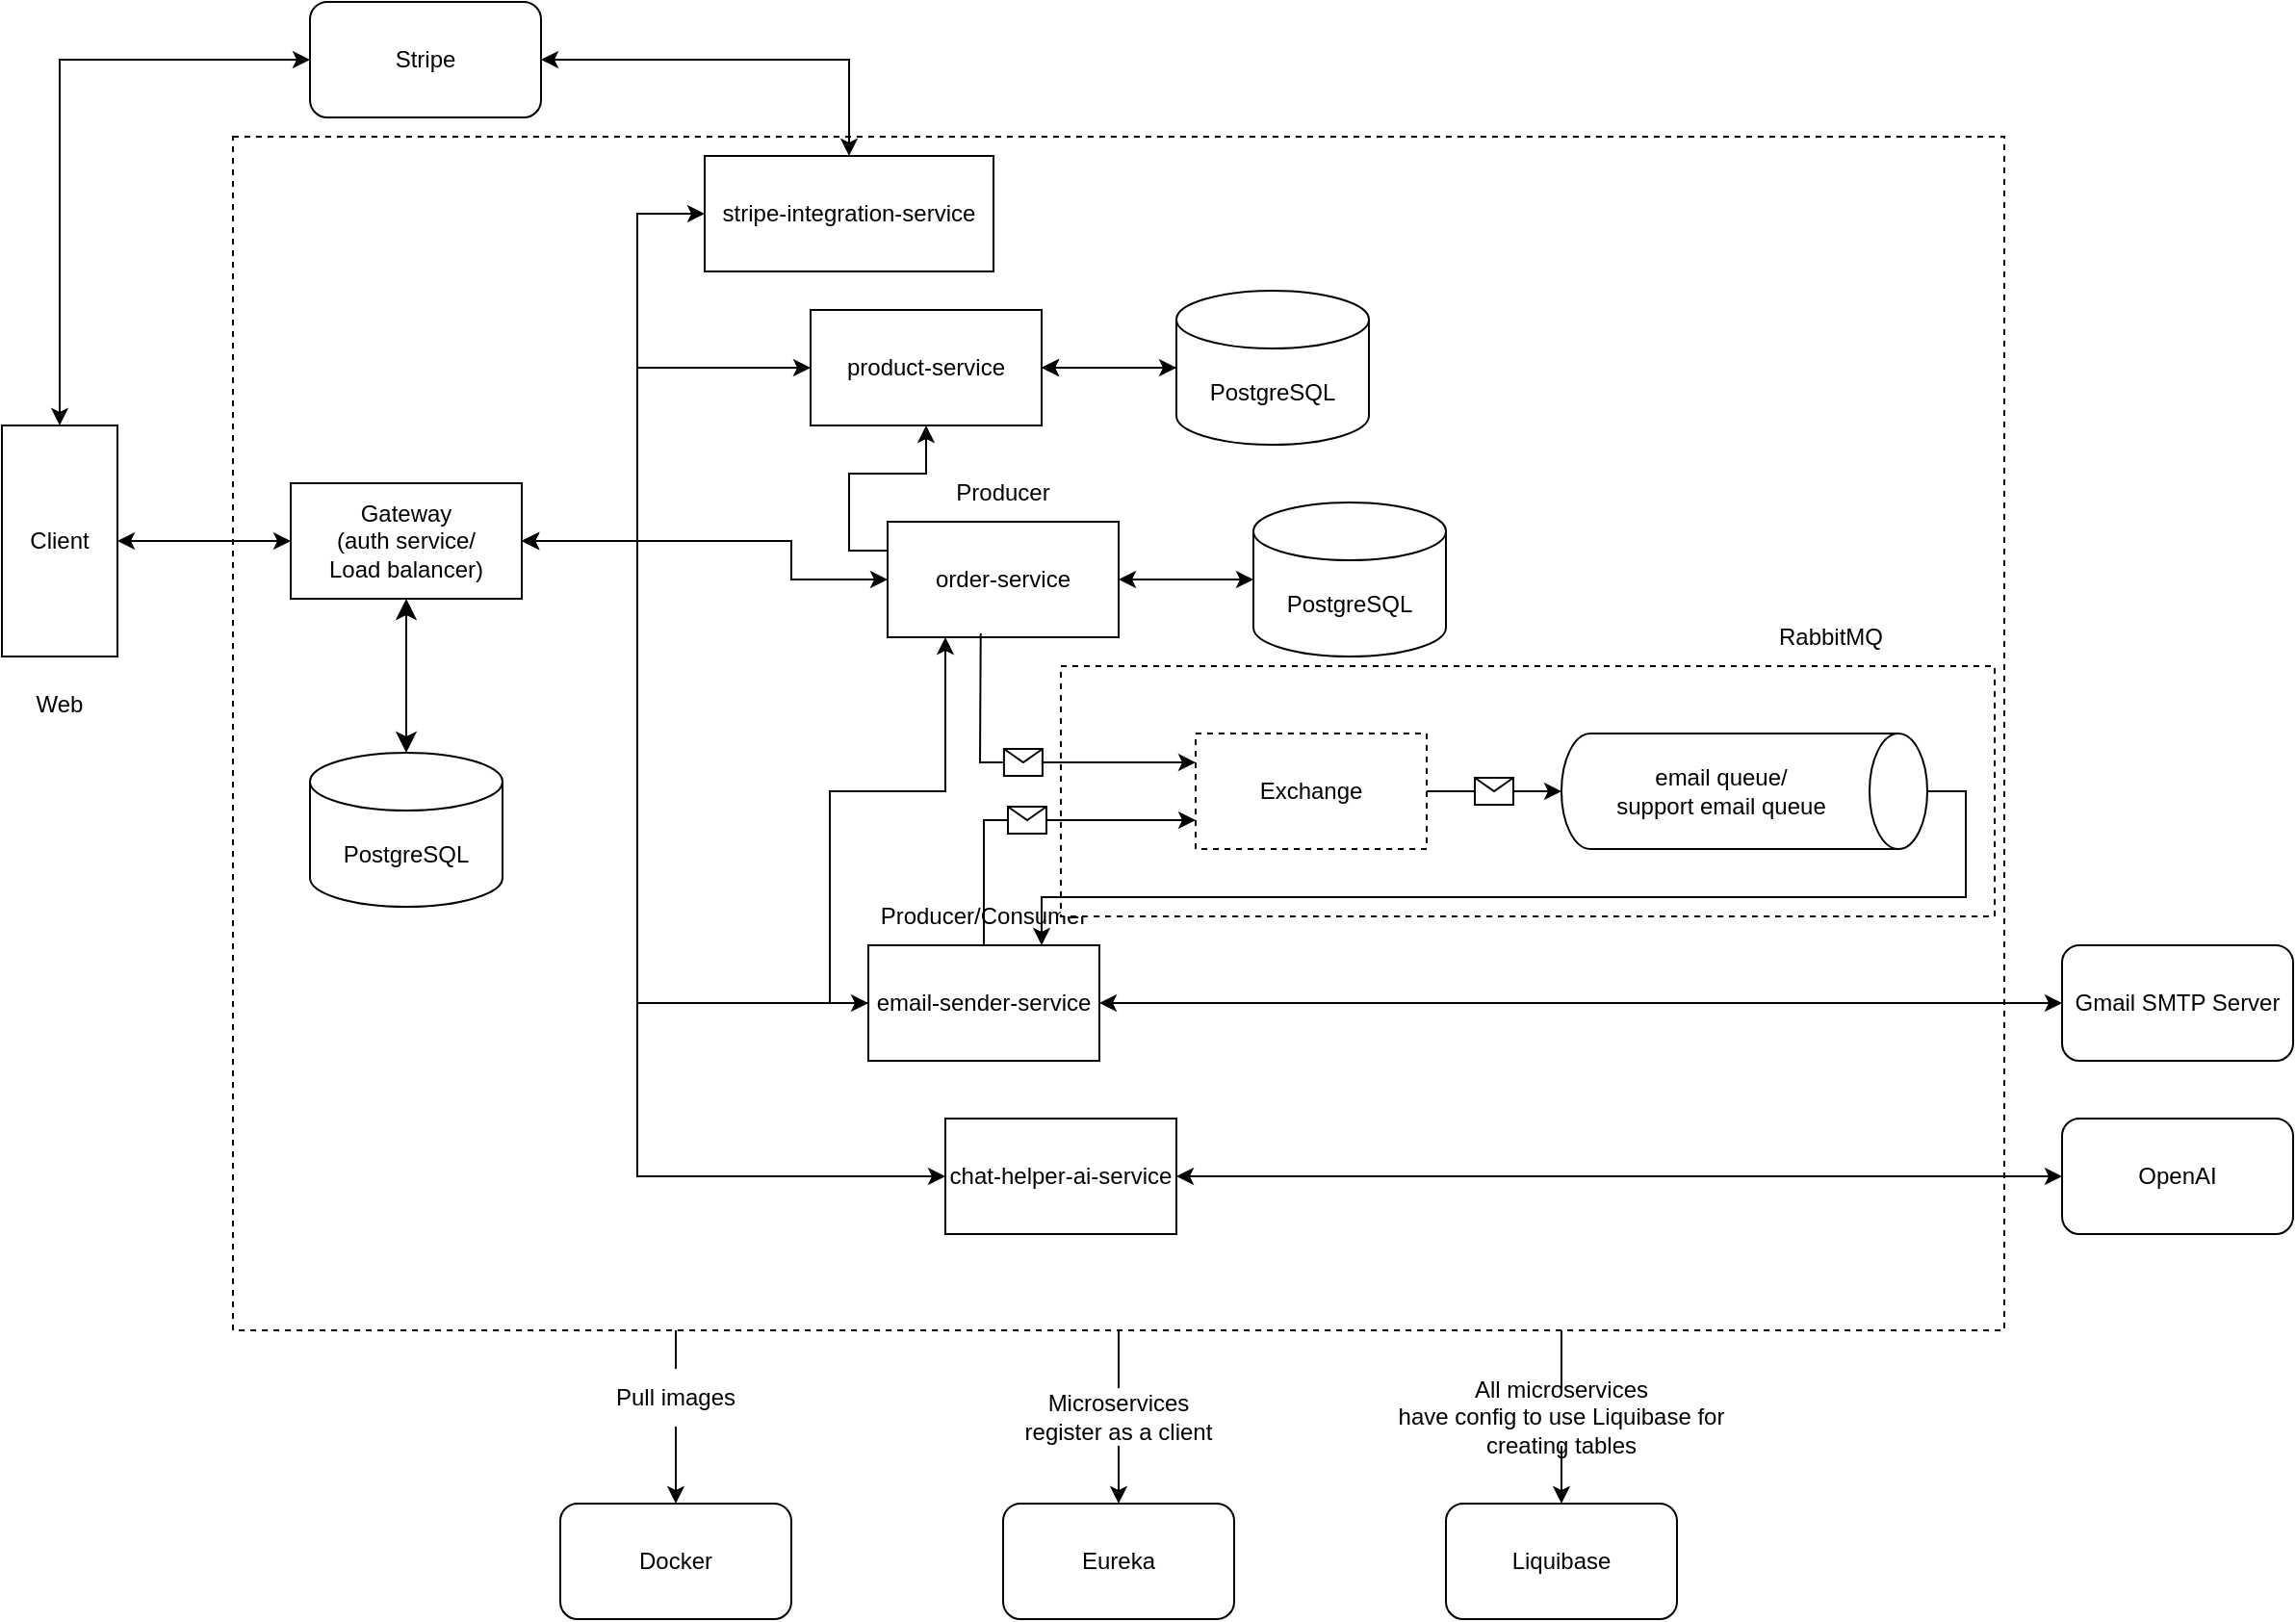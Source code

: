 <mxfile version="25.0.1">
  <diagram name="Page-1" id="kQBzaodqaJ9E-SWgRlj7">
    <mxGraphModel dx="1313" dy="1753" grid="1" gridSize="10" guides="1" tooltips="1" connect="1" arrows="1" fold="1" page="1" pageScale="1" pageWidth="850" pageHeight="1100" math="0" shadow="0">
      <root>
        <mxCell id="0" />
        <mxCell id="1" parent="0" />
        <mxCell id="FqkiBXT_R5Rt5hYmCcu6-74" style="edgeStyle=orthogonalEdgeStyle;rounded=0;orthogonalLoop=1;jettySize=auto;html=1;exitX=0.5;exitY=1;exitDx=0;exitDy=0;entryX=0.5;entryY=0;entryDx=0;entryDy=0;" edge="1" parent="1" source="FqkiBXT_R5Rt5hYmCcu6-72" target="FqkiBXT_R5Rt5hYmCcu6-33">
          <mxGeometry relative="1" as="geometry">
            <Array as="points">
              <mxPoint x="420" y="750" />
              <mxPoint x="420" y="750" />
            </Array>
          </mxGeometry>
        </mxCell>
        <mxCell id="FqkiBXT_R5Rt5hYmCcu6-76" style="edgeStyle=orthogonalEdgeStyle;rounded=0;orthogonalLoop=1;jettySize=auto;html=1;exitX=0.5;exitY=1;exitDx=0;exitDy=0;entryX=0.5;entryY=0;entryDx=0;entryDy=0;" edge="1" parent="1" source="FqkiBXT_R5Rt5hYmCcu6-64" target="FqkiBXT_R5Rt5hYmCcu6-7">
          <mxGeometry relative="1" as="geometry" />
        </mxCell>
        <mxCell id="FqkiBXT_R5Rt5hYmCcu6-78" style="edgeStyle=orthogonalEdgeStyle;rounded=0;orthogonalLoop=1;jettySize=auto;html=1;exitX=0.5;exitY=1;exitDx=0;exitDy=0;entryX=0.5;entryY=0;entryDx=0;entryDy=0;" edge="1" parent="1" source="FqkiBXT_R5Rt5hYmCcu6-73" target="FqkiBXT_R5Rt5hYmCcu6-34">
          <mxGeometry relative="1" as="geometry" />
        </mxCell>
        <mxCell id="FqkiBXT_R5Rt5hYmCcu6-60" value="" style="rounded=0;whiteSpace=wrap;html=1;dashed=1;" vertex="1" parent="1">
          <mxGeometry x="190" y="40" width="920" height="620" as="geometry" />
        </mxCell>
        <mxCell id="FqkiBXT_R5Rt5hYmCcu6-1" value="Client" style="rounded=0;whiteSpace=wrap;html=1;direction=south;" vertex="1" parent="1">
          <mxGeometry x="70" y="190" width="60" height="120" as="geometry" />
        </mxCell>
        <mxCell id="FqkiBXT_R5Rt5hYmCcu6-2" value="Web" style="text;html=1;align=center;verticalAlign=middle;whiteSpace=wrap;rounded=0;" vertex="1" parent="1">
          <mxGeometry x="70" y="320" width="60" height="30" as="geometry" />
        </mxCell>
        <mxCell id="FqkiBXT_R5Rt5hYmCcu6-44" style="edgeStyle=orthogonalEdgeStyle;rounded=0;orthogonalLoop=1;jettySize=auto;html=1;exitX=1;exitY=0.5;exitDx=0;exitDy=0;entryX=0;entryY=0.5;entryDx=0;entryDy=0;startArrow=classic;startFill=1;" edge="1" parent="1" source="FqkiBXT_R5Rt5hYmCcu6-6" target="FqkiBXT_R5Rt5hYmCcu6-15">
          <mxGeometry relative="1" as="geometry">
            <Array as="points">
              <mxPoint x="400" y="250" />
              <mxPoint x="400" y="80" />
            </Array>
          </mxGeometry>
        </mxCell>
        <mxCell id="FqkiBXT_R5Rt5hYmCcu6-51" style="edgeStyle=orthogonalEdgeStyle;rounded=0;orthogonalLoop=1;jettySize=auto;html=1;exitX=1;exitY=0.5;exitDx=0;exitDy=0;entryX=0;entryY=0.5;entryDx=0;entryDy=0;" edge="1" parent="1" source="FqkiBXT_R5Rt5hYmCcu6-6" target="FqkiBXT_R5Rt5hYmCcu6-12">
          <mxGeometry relative="1" as="geometry">
            <Array as="points">
              <mxPoint x="480" y="250" />
              <mxPoint x="480" y="270" />
            </Array>
          </mxGeometry>
        </mxCell>
        <mxCell id="FqkiBXT_R5Rt5hYmCcu6-52" style="edgeStyle=orthogonalEdgeStyle;rounded=0;orthogonalLoop=1;jettySize=auto;html=1;exitX=1;exitY=0.5;exitDx=0;exitDy=0;entryX=0;entryY=0.5;entryDx=0;entryDy=0;" edge="1" parent="1" source="FqkiBXT_R5Rt5hYmCcu6-6" target="FqkiBXT_R5Rt5hYmCcu6-22">
          <mxGeometry relative="1" as="geometry">
            <Array as="points">
              <mxPoint x="400" y="250" />
              <mxPoint x="400" y="490" />
            </Array>
          </mxGeometry>
        </mxCell>
        <mxCell id="FqkiBXT_R5Rt5hYmCcu6-6" value="Gateway&lt;div&gt;(auth service/&lt;br&gt;Load balancer)&lt;/div&gt;" style="rounded=0;whiteSpace=wrap;html=1;" vertex="1" parent="1">
          <mxGeometry x="220" y="220" width="120" height="60" as="geometry" />
        </mxCell>
        <mxCell id="FqkiBXT_R5Rt5hYmCcu6-7" value="Eureka" style="rounded=1;whiteSpace=wrap;html=1;" vertex="1" parent="1">
          <mxGeometry x="590" y="750" width="120" height="60" as="geometry" />
        </mxCell>
        <mxCell id="FqkiBXT_R5Rt5hYmCcu6-9" value="product-service" style="rounded=0;whiteSpace=wrap;html=1;" vertex="1" parent="1">
          <mxGeometry x="490" y="130" width="120" height="60" as="geometry" />
        </mxCell>
        <mxCell id="FqkiBXT_R5Rt5hYmCcu6-47" value="" style="edgeStyle=orthogonalEdgeStyle;rounded=0;orthogonalLoop=1;jettySize=auto;html=1;" edge="1" parent="1" source="FqkiBXT_R5Rt5hYmCcu6-10" target="FqkiBXT_R5Rt5hYmCcu6-9">
          <mxGeometry relative="1" as="geometry" />
        </mxCell>
        <mxCell id="FqkiBXT_R5Rt5hYmCcu6-10" value="PostgreSQL" style="shape=cylinder3;whiteSpace=wrap;html=1;boundedLbl=1;backgroundOutline=1;size=15;" vertex="1" parent="1">
          <mxGeometry x="680" y="120" width="100" height="80" as="geometry" />
        </mxCell>
        <mxCell id="FqkiBXT_R5Rt5hYmCcu6-11" style="edgeStyle=orthogonalEdgeStyle;rounded=0;orthogonalLoop=1;jettySize=auto;html=1;exitX=1;exitY=0.5;exitDx=0;exitDy=0;entryX=0;entryY=0.5;entryDx=0;entryDy=0;entryPerimeter=0;startArrow=classic;startFill=1;" edge="1" parent="1" source="FqkiBXT_R5Rt5hYmCcu6-9" target="FqkiBXT_R5Rt5hYmCcu6-10">
          <mxGeometry relative="1" as="geometry" />
        </mxCell>
        <mxCell id="FqkiBXT_R5Rt5hYmCcu6-59" style="edgeStyle=orthogonalEdgeStyle;rounded=0;orthogonalLoop=1;jettySize=auto;html=1;exitX=0;exitY=0.25;exitDx=0;exitDy=0;entryX=0.5;entryY=1;entryDx=0;entryDy=0;" edge="1" parent="1" source="FqkiBXT_R5Rt5hYmCcu6-12" target="FqkiBXT_R5Rt5hYmCcu6-9">
          <mxGeometry relative="1" as="geometry" />
        </mxCell>
        <mxCell id="FqkiBXT_R5Rt5hYmCcu6-12" value="order-service" style="rounded=0;whiteSpace=wrap;html=1;" vertex="1" parent="1">
          <mxGeometry x="530" y="240" width="120" height="60" as="geometry" />
        </mxCell>
        <mxCell id="FqkiBXT_R5Rt5hYmCcu6-13" value="PostgreSQL" style="shape=cylinder3;whiteSpace=wrap;html=1;boundedLbl=1;backgroundOutline=1;size=15;" vertex="1" parent="1">
          <mxGeometry x="720" y="230" width="100" height="80" as="geometry" />
        </mxCell>
        <mxCell id="FqkiBXT_R5Rt5hYmCcu6-14" style="edgeStyle=orthogonalEdgeStyle;rounded=0;orthogonalLoop=1;jettySize=auto;html=1;exitX=1;exitY=0.5;exitDx=0;exitDy=0;entryX=0;entryY=0.5;entryDx=0;entryDy=0;entryPerimeter=0;startArrow=classic;startFill=1;" edge="1" parent="1" source="FqkiBXT_R5Rt5hYmCcu6-12" target="FqkiBXT_R5Rt5hYmCcu6-13">
          <mxGeometry relative="1" as="geometry" />
        </mxCell>
        <mxCell id="FqkiBXT_R5Rt5hYmCcu6-15" value="stripe-integration-service" style="rounded=0;whiteSpace=wrap;html=1;" vertex="1" parent="1">
          <mxGeometry x="435" y="50" width="150" height="60" as="geometry" />
        </mxCell>
        <mxCell id="FqkiBXT_R5Rt5hYmCcu6-20" value="Stripe" style="rounded=1;whiteSpace=wrap;html=1;" vertex="1" parent="1">
          <mxGeometry x="230" y="-30" width="120" height="60" as="geometry" />
        </mxCell>
        <mxCell id="FqkiBXT_R5Rt5hYmCcu6-58" style="edgeStyle=orthogonalEdgeStyle;rounded=0;orthogonalLoop=1;jettySize=auto;html=1;exitX=0;exitY=0.5;exitDx=0;exitDy=0;entryX=0.25;entryY=1;entryDx=0;entryDy=0;" edge="1" parent="1" source="FqkiBXT_R5Rt5hYmCcu6-22" target="FqkiBXT_R5Rt5hYmCcu6-12">
          <mxGeometry relative="1" as="geometry" />
        </mxCell>
        <mxCell id="FqkiBXT_R5Rt5hYmCcu6-22" value="email-sender-service" style="rounded=0;whiteSpace=wrap;html=1;" vertex="1" parent="1">
          <mxGeometry x="520" y="460" width="120" height="60" as="geometry" />
        </mxCell>
        <mxCell id="FqkiBXT_R5Rt5hYmCcu6-25" value="Gmail SMTP Server" style="rounded=1;whiteSpace=wrap;html=1;" vertex="1" parent="1">
          <mxGeometry x="1140" y="460" width="120" height="60" as="geometry" />
        </mxCell>
        <mxCell id="FqkiBXT_R5Rt5hYmCcu6-26" value="" style="endArrow=classic;html=1;rounded=0;exitX=1;exitY=0.5;exitDx=0;exitDy=0;entryX=0;entryY=0.5;entryDx=0;entryDy=0;startArrow=classic;startFill=1;" edge="1" parent="1" source="FqkiBXT_R5Rt5hYmCcu6-22" target="FqkiBXT_R5Rt5hYmCcu6-25">
          <mxGeometry width="50" height="50" relative="1" as="geometry">
            <mxPoint x="650" y="300" as="sourcePoint" />
            <mxPoint x="700" y="250" as="targetPoint" />
          </mxGeometry>
        </mxCell>
        <mxCell id="FqkiBXT_R5Rt5hYmCcu6-27" value="chat-helper-ai&lt;span style=&quot;background-color: initial;&quot;&gt;-service&lt;/span&gt;" style="rounded=0;whiteSpace=wrap;html=1;" vertex="1" parent="1">
          <mxGeometry x="560" y="550" width="120" height="60" as="geometry" />
        </mxCell>
        <mxCell id="FqkiBXT_R5Rt5hYmCcu6-28" style="edgeStyle=orthogonalEdgeStyle;rounded=0;orthogonalLoop=1;jettySize=auto;html=1;exitX=1;exitY=0.5;exitDx=0;exitDy=0;entryX=0;entryY=0.5;entryDx=0;entryDy=0;startArrow=classic;startFill=1;" edge="1" parent="1" source="FqkiBXT_R5Rt5hYmCcu6-6" target="FqkiBXT_R5Rt5hYmCcu6-27">
          <mxGeometry relative="1" as="geometry">
            <mxPoint x="350" y="260" as="sourcePoint" />
            <mxPoint x="460" y="520" as="targetPoint" />
            <Array as="points">
              <mxPoint x="400" y="250" />
              <mxPoint x="400" y="580" />
            </Array>
          </mxGeometry>
        </mxCell>
        <mxCell id="FqkiBXT_R5Rt5hYmCcu6-29" value="OpenAI" style="rounded=1;whiteSpace=wrap;html=1;" vertex="1" parent="1">
          <mxGeometry x="1140" y="550" width="120" height="60" as="geometry" />
        </mxCell>
        <mxCell id="FqkiBXT_R5Rt5hYmCcu6-30" value="" style="endArrow=classic;html=1;rounded=0;exitX=1;exitY=0.5;exitDx=0;exitDy=0;entryX=0;entryY=0.5;entryDx=0;entryDy=0;startArrow=classic;startFill=1;" edge="1" parent="1" source="FqkiBXT_R5Rt5hYmCcu6-27" target="FqkiBXT_R5Rt5hYmCcu6-29">
          <mxGeometry width="50" height="50" relative="1" as="geometry">
            <mxPoint x="590" y="490" as="sourcePoint" />
            <mxPoint x="650" y="490" as="targetPoint" />
          </mxGeometry>
        </mxCell>
        <mxCell id="FqkiBXT_R5Rt5hYmCcu6-33" value="Docker" style="rounded=1;whiteSpace=wrap;html=1;" vertex="1" parent="1">
          <mxGeometry x="360" y="750" width="120" height="60" as="geometry" />
        </mxCell>
        <mxCell id="FqkiBXT_R5Rt5hYmCcu6-34" value="Liquibase" style="rounded=1;whiteSpace=wrap;html=1;" vertex="1" parent="1">
          <mxGeometry x="820" y="750" width="120" height="60" as="geometry" />
        </mxCell>
        <mxCell id="FqkiBXT_R5Rt5hYmCcu6-35" value="PostgreSQL" style="shape=cylinder3;whiteSpace=wrap;html=1;boundedLbl=1;backgroundOutline=1;size=15;" vertex="1" parent="1">
          <mxGeometry x="230" y="360" width="100" height="80" as="geometry" />
        </mxCell>
        <mxCell id="FqkiBXT_R5Rt5hYmCcu6-36" value="" style="endArrow=classic;html=1;rounded=0;fontSize=12;startSize=8;endSize=8;curved=1;exitX=0.5;exitY=1;exitDx=0;exitDy=0;entryX=0.5;entryY=0;entryDx=0;entryDy=0;entryPerimeter=0;startArrow=classic;startFill=1;" edge="1" parent="1" source="FqkiBXT_R5Rt5hYmCcu6-6" target="FqkiBXT_R5Rt5hYmCcu6-35">
          <mxGeometry width="50" height="50" relative="1" as="geometry">
            <mxPoint x="530" y="290" as="sourcePoint" />
            <mxPoint x="580" y="240" as="targetPoint" />
          </mxGeometry>
        </mxCell>
        <mxCell id="FqkiBXT_R5Rt5hYmCcu6-38" value="" style="endArrow=classic;html=1;rounded=0;entryX=0;entryY=0.5;entryDx=0;entryDy=0;exitX=0.5;exitY=0;exitDx=0;exitDy=0;startArrow=classic;startFill=1;" edge="1" parent="1" source="FqkiBXT_R5Rt5hYmCcu6-1" target="FqkiBXT_R5Rt5hYmCcu6-6">
          <mxGeometry width="50" height="50" relative="1" as="geometry">
            <mxPoint x="650" y="555" as="sourcePoint" />
            <mxPoint x="590" y="555" as="targetPoint" />
          </mxGeometry>
        </mxCell>
        <mxCell id="FqkiBXT_R5Rt5hYmCcu6-39" style="edgeStyle=orthogonalEdgeStyle;rounded=0;orthogonalLoop=1;jettySize=auto;html=1;exitX=1;exitY=0.5;exitDx=0;exitDy=0;entryX=0.5;entryY=0;entryDx=0;entryDy=0;startArrow=classic;startFill=1;" edge="1" parent="1" source="FqkiBXT_R5Rt5hYmCcu6-20" target="FqkiBXT_R5Rt5hYmCcu6-15">
          <mxGeometry relative="1" as="geometry">
            <mxPoint x="580" y="210" as="sourcePoint" />
            <mxPoint x="650" y="210" as="targetPoint" />
          </mxGeometry>
        </mxCell>
        <mxCell id="FqkiBXT_R5Rt5hYmCcu6-42" style="edgeStyle=orthogonalEdgeStyle;rounded=0;orthogonalLoop=1;jettySize=auto;html=1;exitX=0;exitY=0.5;exitDx=0;exitDy=0;entryX=0;entryY=0.5;entryDx=0;entryDy=0;startArrow=classic;startFill=1;" edge="1" parent="1" source="FqkiBXT_R5Rt5hYmCcu6-1" target="FqkiBXT_R5Rt5hYmCcu6-20">
          <mxGeometry relative="1" as="geometry">
            <mxPoint x="380" y="25" as="sourcePoint" />
            <mxPoint x="578" y="100" as="targetPoint" />
          </mxGeometry>
        </mxCell>
        <mxCell id="FqkiBXT_R5Rt5hYmCcu6-46" style="edgeStyle=orthogonalEdgeStyle;rounded=0;orthogonalLoop=1;jettySize=auto;html=1;exitX=1;exitY=0.5;exitDx=0;exitDy=0;entryX=0;entryY=0.5;entryDx=0;entryDy=0;startArrow=classic;startFill=1;" edge="1" parent="1" source="FqkiBXT_R5Rt5hYmCcu6-6" target="FqkiBXT_R5Rt5hYmCcu6-9">
          <mxGeometry relative="1" as="geometry">
            <mxPoint x="350" y="260" as="sourcePoint" />
            <mxPoint x="445" y="90" as="targetPoint" />
            <Array as="points">
              <mxPoint x="400" y="250" />
              <mxPoint x="400" y="160" />
            </Array>
          </mxGeometry>
        </mxCell>
        <mxCell id="FqkiBXT_R5Rt5hYmCcu6-48" value="Produc&lt;span style=&quot;background-color: initial;&quot;&gt;er&lt;/span&gt;" style="text;html=1;align=center;verticalAlign=middle;whiteSpace=wrap;rounded=0;" vertex="1" parent="1">
          <mxGeometry x="560" y="210" width="60" height="30" as="geometry" />
        </mxCell>
        <mxCell id="FqkiBXT_R5Rt5hYmCcu6-49" value="Produc&lt;span style=&quot;background-color: initial;&quot;&gt;er/Consumer&lt;/span&gt;" style="text;html=1;align=center;verticalAlign=middle;whiteSpace=wrap;rounded=0;" vertex="1" parent="1">
          <mxGeometry x="550" y="430" width="60" height="30" as="geometry" />
        </mxCell>
        <mxCell id="FqkiBXT_R5Rt5hYmCcu6-61" value="" style="rounded=0;whiteSpace=wrap;html=1;dashed=1;" vertex="1" parent="1">
          <mxGeometry x="620" y="315" width="485" height="130" as="geometry" />
        </mxCell>
        <mxCell id="FqkiBXT_R5Rt5hYmCcu6-50" value="Exchange" style="rounded=0;whiteSpace=wrap;html=1;dashed=1;" vertex="1" parent="1">
          <mxGeometry x="690" y="350" width="120" height="60" as="geometry" />
        </mxCell>
        <mxCell id="FqkiBXT_R5Rt5hYmCcu6-55" value="email queue/&lt;br&gt;support email queue" style="shape=cylinder3;whiteSpace=wrap;html=1;boundedLbl=1;backgroundOutline=1;size=15;direction=south;" vertex="1" parent="1">
          <mxGeometry x="880" y="350" width="190" height="60" as="geometry" />
        </mxCell>
        <mxCell id="FqkiBXT_R5Rt5hYmCcu6-57" style="edgeStyle=orthogonalEdgeStyle;rounded=0;orthogonalLoop=1;jettySize=auto;html=1;exitX=0.5;exitY=0;exitDx=0;exitDy=0;exitPerimeter=0;entryX=0.75;entryY=0;entryDx=0;entryDy=0;" edge="1" parent="1" source="FqkiBXT_R5Rt5hYmCcu6-55" target="FqkiBXT_R5Rt5hYmCcu6-22">
          <mxGeometry relative="1" as="geometry" />
        </mxCell>
        <mxCell id="FqkiBXT_R5Rt5hYmCcu6-63" value="RabbitMQ" style="text;html=1;align=center;verticalAlign=middle;whiteSpace=wrap;rounded=0;" vertex="1" parent="1">
          <mxGeometry x="990" y="285" width="60" height="30" as="geometry" />
        </mxCell>
        <mxCell id="FqkiBXT_R5Rt5hYmCcu6-65" value="" style="endArrow=classic;html=1;rounded=0;exitX=0.5;exitY=1;exitDx=0;exitDy=0;entryX=0;entryY=0.75;entryDx=0;entryDy=0;" edge="1" parent="1" source="FqkiBXT_R5Rt5hYmCcu6-49" target="FqkiBXT_R5Rt5hYmCcu6-50">
          <mxGeometry relative="1" as="geometry">
            <mxPoint x="620" y="390" as="sourcePoint" />
            <mxPoint x="720" y="390" as="targetPoint" />
            <Array as="points">
              <mxPoint x="580" y="395" />
              <mxPoint x="650" y="395" />
            </Array>
          </mxGeometry>
        </mxCell>
        <mxCell id="FqkiBXT_R5Rt5hYmCcu6-66" value="" style="shape=message;html=1;outlineConnect=0;" vertex="1" parent="FqkiBXT_R5Rt5hYmCcu6-65">
          <mxGeometry width="20" height="14" relative="1" as="geometry">
            <mxPoint x="-10" y="-7" as="offset" />
          </mxGeometry>
        </mxCell>
        <mxCell id="FqkiBXT_R5Rt5hYmCcu6-68" value="" style="endArrow=classic;html=1;rounded=0;exitX=0.403;exitY=0.966;exitDx=0;exitDy=0;entryX=0;entryY=0.25;entryDx=0;entryDy=0;exitPerimeter=0;" edge="1" parent="1" source="FqkiBXT_R5Rt5hYmCcu6-12" target="FqkiBXT_R5Rt5hYmCcu6-50">
          <mxGeometry relative="1" as="geometry">
            <mxPoint x="590" y="470" as="sourcePoint" />
            <mxPoint x="700" y="405" as="targetPoint" />
            <Array as="points">
              <mxPoint x="578" y="365" />
            </Array>
          </mxGeometry>
        </mxCell>
        <mxCell id="FqkiBXT_R5Rt5hYmCcu6-69" value="" style="shape=message;html=1;outlineConnect=0;" vertex="1" parent="FqkiBXT_R5Rt5hYmCcu6-68">
          <mxGeometry width="20" height="14" relative="1" as="geometry">
            <mxPoint x="-10" y="-7" as="offset" />
          </mxGeometry>
        </mxCell>
        <mxCell id="FqkiBXT_R5Rt5hYmCcu6-70" value="" style="endArrow=classic;html=1;rounded=0;entryX=0.5;entryY=1;entryDx=0;entryDy=0;entryPerimeter=0;exitX=1;exitY=0.5;exitDx=0;exitDy=0;" edge="1" parent="1" source="FqkiBXT_R5Rt5hYmCcu6-50" target="FqkiBXT_R5Rt5hYmCcu6-55">
          <mxGeometry relative="1" as="geometry">
            <mxPoint x="620" y="390" as="sourcePoint" />
            <mxPoint x="720" y="390" as="targetPoint" />
          </mxGeometry>
        </mxCell>
        <mxCell id="FqkiBXT_R5Rt5hYmCcu6-71" value="" style="shape=message;html=1;outlineConnect=0;" vertex="1" parent="FqkiBXT_R5Rt5hYmCcu6-70">
          <mxGeometry width="20" height="14" relative="1" as="geometry">
            <mxPoint x="-10" y="-7" as="offset" />
          </mxGeometry>
        </mxCell>
        <mxCell id="FqkiBXT_R5Rt5hYmCcu6-75" value="" style="edgeStyle=orthogonalEdgeStyle;rounded=0;orthogonalLoop=1;jettySize=auto;html=1;exitX=0.25;exitY=1;exitDx=0;exitDy=0;entryX=0.5;entryY=0;entryDx=0;entryDy=0;endArrow=none;endFill=0;" edge="1" parent="1" source="FqkiBXT_R5Rt5hYmCcu6-60" target="FqkiBXT_R5Rt5hYmCcu6-72">
          <mxGeometry relative="1" as="geometry">
            <mxPoint x="420" y="660" as="sourcePoint" />
            <mxPoint x="440" y="720" as="targetPoint" />
          </mxGeometry>
        </mxCell>
        <mxCell id="FqkiBXT_R5Rt5hYmCcu6-72" value="Pull images" style="text;html=1;align=center;verticalAlign=middle;whiteSpace=wrap;rounded=0;" vertex="1" parent="1">
          <mxGeometry x="360" y="680" width="120" height="30" as="geometry" />
        </mxCell>
        <mxCell id="FqkiBXT_R5Rt5hYmCcu6-77" value="" style="edgeStyle=orthogonalEdgeStyle;rounded=0;orthogonalLoop=1;jettySize=auto;html=1;exitX=0.5;exitY=1;exitDx=0;exitDy=0;entryX=0.5;entryY=0;entryDx=0;entryDy=0;endArrow=none;endFill=0;" edge="1" parent="1" source="FqkiBXT_R5Rt5hYmCcu6-60" target="FqkiBXT_R5Rt5hYmCcu6-64">
          <mxGeometry relative="1" as="geometry">
            <mxPoint x="650" y="660" as="sourcePoint" />
            <mxPoint x="650" y="750" as="targetPoint" />
          </mxGeometry>
        </mxCell>
        <mxCell id="FqkiBXT_R5Rt5hYmCcu6-64" value="Microservices&lt;div&gt;register as a client&lt;/div&gt;" style="text;html=1;align=center;verticalAlign=middle;whiteSpace=wrap;rounded=0;" vertex="1" parent="1">
          <mxGeometry x="590" y="690" width="120" height="30" as="geometry" />
        </mxCell>
        <mxCell id="FqkiBXT_R5Rt5hYmCcu6-79" value="" style="edgeStyle=orthogonalEdgeStyle;rounded=0;orthogonalLoop=1;jettySize=auto;html=1;exitX=0.75;exitY=1;exitDx=0;exitDy=0;entryX=0.5;entryY=0;entryDx=0;entryDy=0;endArrow=none;endFill=0;" edge="1" parent="1" source="FqkiBXT_R5Rt5hYmCcu6-60" target="FqkiBXT_R5Rt5hYmCcu6-73">
          <mxGeometry relative="1" as="geometry">
            <mxPoint x="880" y="660" as="sourcePoint" />
            <mxPoint x="880" y="750" as="targetPoint" />
          </mxGeometry>
        </mxCell>
        <mxCell id="FqkiBXT_R5Rt5hYmCcu6-73" value="All microservices&lt;div&gt;have config to use&amp;nbsp;&lt;span style=&quot;background-color: initial;&quot;&gt;Liquibase for creating tables&lt;/span&gt;&lt;/div&gt;" style="text;html=1;align=center;verticalAlign=middle;whiteSpace=wrap;rounded=0;" vertex="1" parent="1">
          <mxGeometry x="786.25" y="690" width="187.5" height="30" as="geometry" />
        </mxCell>
      </root>
    </mxGraphModel>
  </diagram>
</mxfile>
